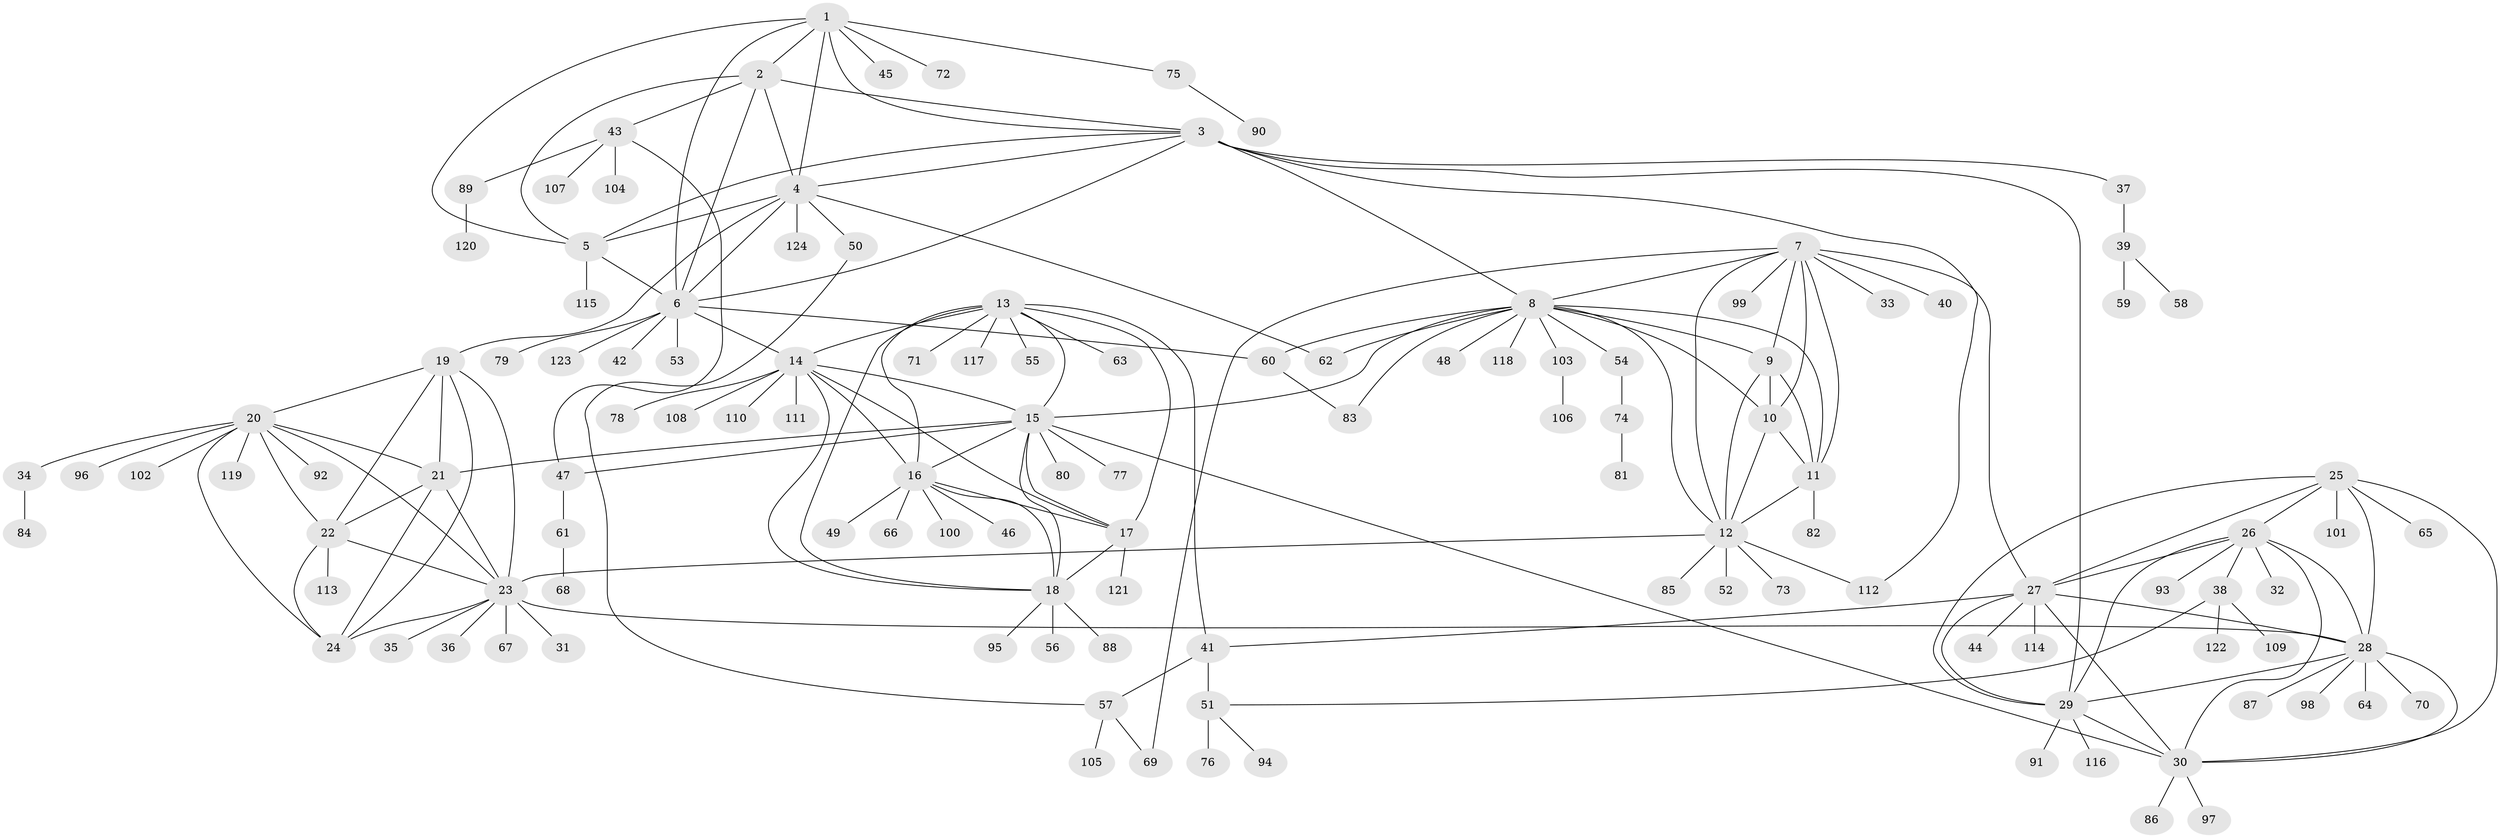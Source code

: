// coarse degree distribution, {3: 0.05405405405405406, 2: 0.05405405405405406, 5: 0.08108108108108109, 4: 0.02702702702702703, 6: 0.02702702702702703, 1: 0.6486486486486487, 9: 0.02702702702702703, 8: 0.05405405405405406, 10: 0.02702702702702703}
// Generated by graph-tools (version 1.1) at 2025/58/03/04/25 21:58:29]
// undirected, 124 vertices, 188 edges
graph export_dot {
graph [start="1"]
  node [color=gray90,style=filled];
  1;
  2;
  3;
  4;
  5;
  6;
  7;
  8;
  9;
  10;
  11;
  12;
  13;
  14;
  15;
  16;
  17;
  18;
  19;
  20;
  21;
  22;
  23;
  24;
  25;
  26;
  27;
  28;
  29;
  30;
  31;
  32;
  33;
  34;
  35;
  36;
  37;
  38;
  39;
  40;
  41;
  42;
  43;
  44;
  45;
  46;
  47;
  48;
  49;
  50;
  51;
  52;
  53;
  54;
  55;
  56;
  57;
  58;
  59;
  60;
  61;
  62;
  63;
  64;
  65;
  66;
  67;
  68;
  69;
  70;
  71;
  72;
  73;
  74;
  75;
  76;
  77;
  78;
  79;
  80;
  81;
  82;
  83;
  84;
  85;
  86;
  87;
  88;
  89;
  90;
  91;
  92;
  93;
  94;
  95;
  96;
  97;
  98;
  99;
  100;
  101;
  102;
  103;
  104;
  105;
  106;
  107;
  108;
  109;
  110;
  111;
  112;
  113;
  114;
  115;
  116;
  117;
  118;
  119;
  120;
  121;
  122;
  123;
  124;
  1 -- 2;
  1 -- 3;
  1 -- 4;
  1 -- 5;
  1 -- 6;
  1 -- 45;
  1 -- 72;
  1 -- 75;
  2 -- 3;
  2 -- 4;
  2 -- 5;
  2 -- 6;
  2 -- 43;
  3 -- 4;
  3 -- 5;
  3 -- 6;
  3 -- 8;
  3 -- 29;
  3 -- 37;
  3 -- 112;
  4 -- 5;
  4 -- 6;
  4 -- 19;
  4 -- 50;
  4 -- 62;
  4 -- 124;
  5 -- 6;
  5 -- 115;
  6 -- 14;
  6 -- 42;
  6 -- 53;
  6 -- 60;
  6 -- 79;
  6 -- 123;
  7 -- 8;
  7 -- 9;
  7 -- 10;
  7 -- 11;
  7 -- 12;
  7 -- 27;
  7 -- 33;
  7 -- 40;
  7 -- 69;
  7 -- 99;
  8 -- 9;
  8 -- 10;
  8 -- 11;
  8 -- 12;
  8 -- 15;
  8 -- 48;
  8 -- 54;
  8 -- 60;
  8 -- 62;
  8 -- 83;
  8 -- 103;
  8 -- 118;
  9 -- 10;
  9 -- 11;
  9 -- 12;
  10 -- 11;
  10 -- 12;
  11 -- 12;
  11 -- 82;
  12 -- 23;
  12 -- 52;
  12 -- 73;
  12 -- 85;
  12 -- 112;
  13 -- 14;
  13 -- 15;
  13 -- 16;
  13 -- 17;
  13 -- 18;
  13 -- 41;
  13 -- 55;
  13 -- 63;
  13 -- 71;
  13 -- 117;
  14 -- 15;
  14 -- 16;
  14 -- 17;
  14 -- 18;
  14 -- 78;
  14 -- 108;
  14 -- 110;
  14 -- 111;
  15 -- 16;
  15 -- 17;
  15 -- 18;
  15 -- 21;
  15 -- 30;
  15 -- 47;
  15 -- 77;
  15 -- 80;
  16 -- 17;
  16 -- 18;
  16 -- 46;
  16 -- 49;
  16 -- 66;
  16 -- 100;
  17 -- 18;
  17 -- 121;
  18 -- 56;
  18 -- 88;
  18 -- 95;
  19 -- 20;
  19 -- 21;
  19 -- 22;
  19 -- 23;
  19 -- 24;
  20 -- 21;
  20 -- 22;
  20 -- 23;
  20 -- 24;
  20 -- 34;
  20 -- 92;
  20 -- 96;
  20 -- 102;
  20 -- 119;
  21 -- 22;
  21 -- 23;
  21 -- 24;
  22 -- 23;
  22 -- 24;
  22 -- 113;
  23 -- 24;
  23 -- 28;
  23 -- 31;
  23 -- 35;
  23 -- 36;
  23 -- 67;
  25 -- 26;
  25 -- 27;
  25 -- 28;
  25 -- 29;
  25 -- 30;
  25 -- 65;
  25 -- 101;
  26 -- 27;
  26 -- 28;
  26 -- 29;
  26 -- 30;
  26 -- 32;
  26 -- 38;
  26 -- 93;
  27 -- 28;
  27 -- 29;
  27 -- 30;
  27 -- 41;
  27 -- 44;
  27 -- 114;
  28 -- 29;
  28 -- 30;
  28 -- 64;
  28 -- 70;
  28 -- 87;
  28 -- 98;
  29 -- 30;
  29 -- 91;
  29 -- 116;
  30 -- 86;
  30 -- 97;
  34 -- 84;
  37 -- 39;
  38 -- 51;
  38 -- 109;
  38 -- 122;
  39 -- 58;
  39 -- 59;
  41 -- 51;
  41 -- 57;
  43 -- 47;
  43 -- 89;
  43 -- 104;
  43 -- 107;
  47 -- 61;
  50 -- 57;
  51 -- 76;
  51 -- 94;
  54 -- 74;
  57 -- 69;
  57 -- 105;
  60 -- 83;
  61 -- 68;
  74 -- 81;
  75 -- 90;
  89 -- 120;
  103 -- 106;
}
